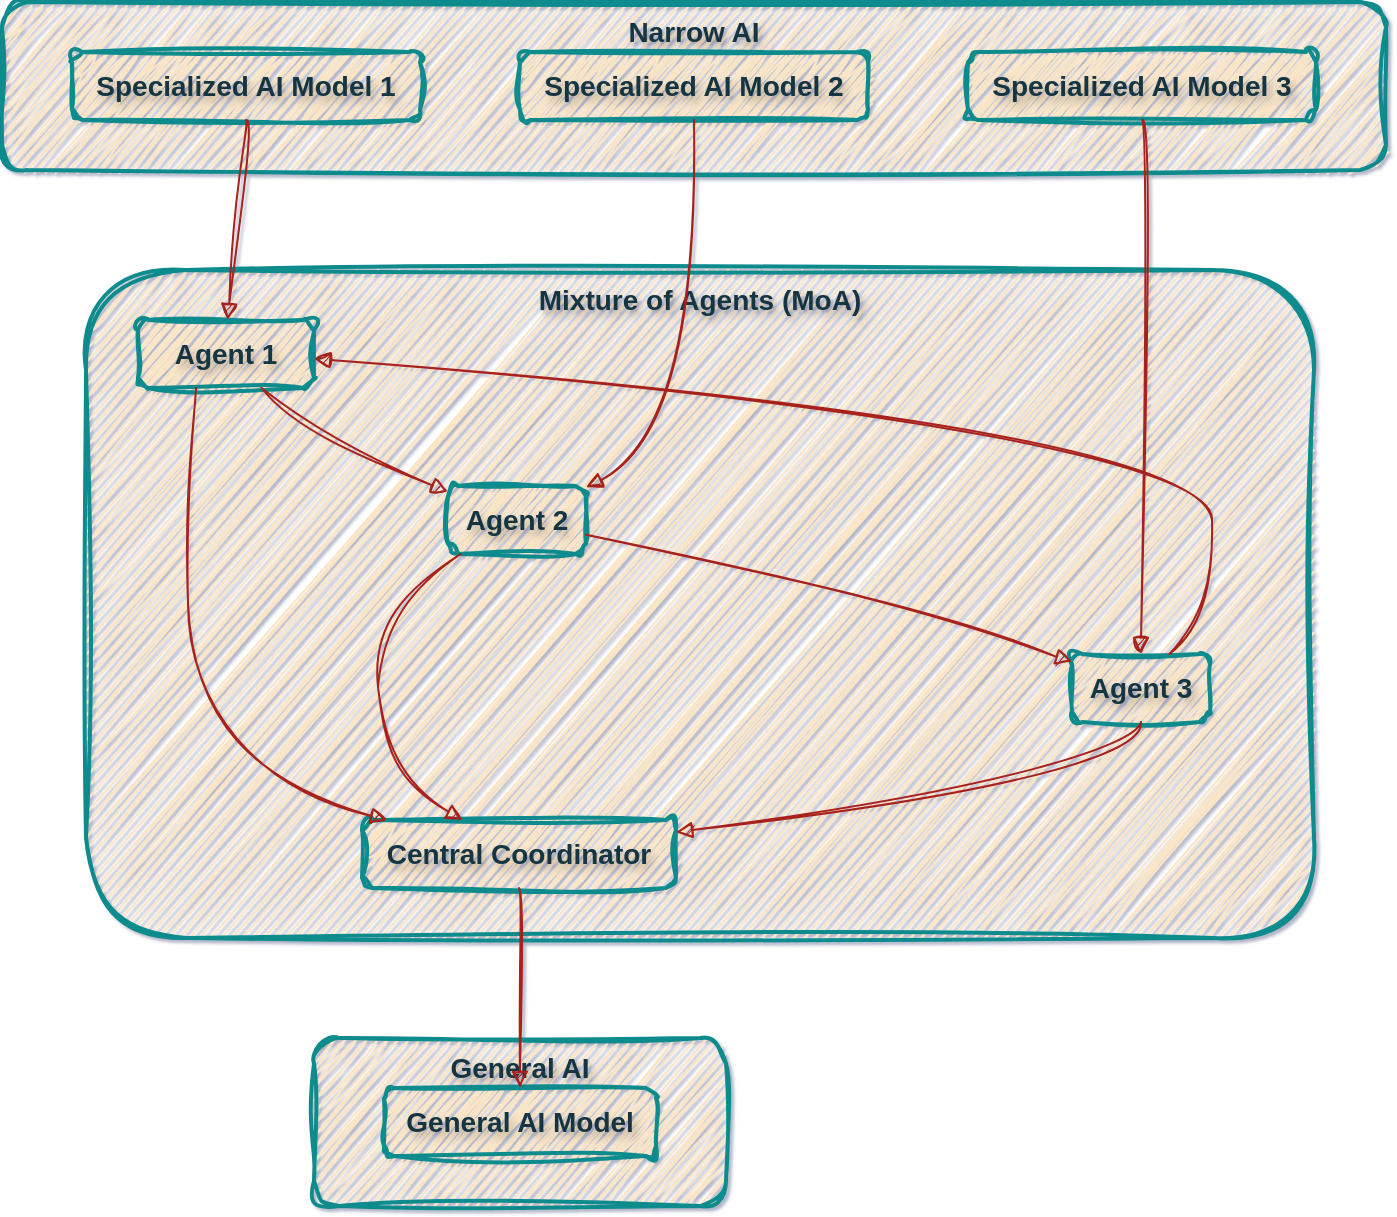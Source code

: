 <mxfile version="24.6.4" type="device">
  <diagram name="Page-1" id="UNDL7B7b4jaLsbEaEns_">
    <mxGraphModel dx="954" dy="674" grid="0" gridSize="10" guides="1" tooltips="1" connect="1" arrows="1" fold="1" page="1" pageScale="1" pageWidth="827" pageHeight="1169" background="#ffffff" math="0" shadow="1">
      <root>
        <mxCell id="0" />
        <mxCell id="1" parent="0" />
        <mxCell id="GfdAKJ-Z2DHhUD_VtLh5-1" value="General AI" style="whiteSpace=wrap;strokeWidth=2;verticalAlign=top;hachureGap=4;fontFamily=Helvetica;labelBackgroundColor=none;rounded=1;fontStyle=1;sketch=1;curveFitting=1;jiggle=2;fontSize=14;labelBorderColor=none;textShadow=1;fillColor=#FAE5C7;strokeColor=#0F8B8D;fontColor=#143642;" vertex="1" parent="1">
          <mxGeometry x="176" y="538" width="206" height="84" as="geometry" />
        </mxCell>
        <mxCell id="GfdAKJ-Z2DHhUD_VtLh5-2" value="General AI Model" style="whiteSpace=wrap;strokeWidth=2;hachureGap=4;fontFamily=Helvetica;labelBackgroundColor=none;rounded=1;fontStyle=1;sketch=1;curveFitting=1;jiggle=2;fontSize=14;labelBorderColor=none;textShadow=1;fillColor=#FAE5C7;strokeColor=#0F8B8D;fontColor=#143642;" vertex="1" parent="1">
          <mxGeometry x="211" y="563" width="136" height="34" as="geometry" />
        </mxCell>
        <mxCell id="GfdAKJ-Z2DHhUD_VtLh5-3" value="Mixture of Agents (MoA)" style="whiteSpace=wrap;strokeWidth=2;verticalAlign=top;hachureGap=4;fontFamily=Helvetica;fontStyle=1;labelBackgroundColor=none;rounded=1;sketch=1;curveFitting=1;jiggle=2;fontSize=14;labelBorderColor=none;textShadow=1;fillColor=#FAE5C7;strokeColor=#0F8B8D;fontColor=#143642;" vertex="1" parent="1">
          <mxGeometry x="62" y="154" width="614" height="334" as="geometry" />
        </mxCell>
        <mxCell id="GfdAKJ-Z2DHhUD_VtLh5-4" value="Agent 1" style="whiteSpace=wrap;strokeWidth=2;hachureGap=4;fontFamily=Helvetica;labelBackgroundColor=none;rounded=1;fontStyle=1;sketch=1;curveFitting=1;jiggle=2;fontSize=14;labelBorderColor=none;textShadow=1;fillColor=#FAE5C7;strokeColor=#0F8B8D;fontColor=#143642;" vertex="1" parent="1">
          <mxGeometry x="88" y="179" width="88" height="34" as="geometry" />
        </mxCell>
        <mxCell id="GfdAKJ-Z2DHhUD_VtLh5-5" value="Agent 2" style="whiteSpace=wrap;strokeWidth=2;hachureGap=4;fontFamily=Helvetica;labelBackgroundColor=none;rounded=1;fontStyle=1;sketch=1;curveFitting=1;jiggle=2;fontSize=14;labelBorderColor=none;textShadow=1;fillColor=#FAE5C7;strokeColor=#0F8B8D;fontColor=#143642;" vertex="1" parent="1">
          <mxGeometry x="243" y="262" width="69" height="34" as="geometry" />
        </mxCell>
        <mxCell id="GfdAKJ-Z2DHhUD_VtLh5-6" value="Agent 3" style="whiteSpace=wrap;strokeWidth=2;hachureGap=4;fontFamily=Helvetica;labelBackgroundColor=none;rounded=1;fontStyle=1;sketch=1;curveFitting=1;jiggle=2;fontSize=14;labelBorderColor=none;textShadow=1;fillColor=#FAE5C7;strokeColor=#0F8B8D;fontColor=#143642;" vertex="1" parent="1">
          <mxGeometry x="555" y="346" width="69" height="34" as="geometry" />
        </mxCell>
        <mxCell id="GfdAKJ-Z2DHhUD_VtLh5-7" value="Central Coordinator" style="whiteSpace=wrap;strokeWidth=2;hachureGap=4;fontFamily=Helvetica;labelBackgroundColor=none;rounded=1;fontStyle=1;sketch=1;curveFitting=1;jiggle=2;fontSize=14;labelBorderColor=none;textShadow=1;fillColor=#FAE5C7;strokeColor=#0F8B8D;fontColor=#143642;" vertex="1" parent="1">
          <mxGeometry x="200" y="429" width="157" height="34" as="geometry" />
        </mxCell>
        <mxCell id="GfdAKJ-Z2DHhUD_VtLh5-8" value="Narrow AI" style="whiteSpace=wrap;strokeWidth=2;verticalAlign=top;hachureGap=4;fontFamily=Helvetica;labelBackgroundColor=none;rounded=1;fontStyle=1;sketch=1;curveFitting=1;jiggle=2;fontSize=14;labelBorderColor=none;textShadow=1;fillColor=#FAE5C7;strokeColor=#0F8B8D;fontColor=#143642;" vertex="1" parent="1">
          <mxGeometry x="20" y="20" width="692" height="84" as="geometry" />
        </mxCell>
        <mxCell id="GfdAKJ-Z2DHhUD_VtLh5-9" value="Specialized AI Model 1" style="whiteSpace=wrap;strokeWidth=2;hachureGap=4;fontFamily=Helvetica;labelBackgroundColor=none;rounded=1;fontStyle=1;sketch=1;curveFitting=1;jiggle=2;fontSize=14;labelBorderColor=none;textShadow=1;fillColor=#FAE5C7;strokeColor=#0F8B8D;fontColor=#143642;" vertex="1" parent="1">
          <mxGeometry x="55" y="45" width="174" height="34" as="geometry" />
        </mxCell>
        <mxCell id="GfdAKJ-Z2DHhUD_VtLh5-10" value="Specialized AI Model 2" style="whiteSpace=wrap;strokeWidth=2;hachureGap=4;fontFamily=Helvetica;labelBackgroundColor=none;rounded=1;fontStyle=1;sketch=1;curveFitting=1;jiggle=2;fontSize=14;labelBorderColor=none;textShadow=1;fillColor=#FAE5C7;strokeColor=#0F8B8D;fontColor=#143642;" vertex="1" parent="1">
          <mxGeometry x="279" y="45" width="174" height="34" as="geometry" />
        </mxCell>
        <mxCell id="GfdAKJ-Z2DHhUD_VtLh5-11" value="Specialized AI Model 3" style="whiteSpace=wrap;strokeWidth=2;hachureGap=4;fontFamily=Helvetica;labelBackgroundColor=none;rounded=1;fontStyle=1;sketch=1;curveFitting=1;jiggle=2;fontSize=14;labelBorderColor=none;textShadow=1;fillColor=#FAE5C7;strokeColor=#0F8B8D;fontColor=#143642;" vertex="1" parent="1">
          <mxGeometry x="503" y="45" width="174" height="34" as="geometry" />
        </mxCell>
        <mxCell id="GfdAKJ-Z2DHhUD_VtLh5-12" value="" style="curved=1;startArrow=none;endArrow=block;exitX=0.69;exitY=0.97;entryX=0.01;entryY=0.09;rounded=1;hachureGap=4;fontFamily=Helvetica;labelBackgroundColor=none;fontColor=default;fontStyle=1;sketch=1;curveFitting=1;jiggle=2;fontSize=14;labelBorderColor=none;textShadow=1;strokeColor=#A8201A;" edge="1" parent="1" source="GfdAKJ-Z2DHhUD_VtLh5-4" target="GfdAKJ-Z2DHhUD_VtLh5-5">
          <mxGeometry relative="1" as="geometry">
            <Array as="points">
              <mxPoint x="173" y="237" />
            </Array>
          </mxGeometry>
        </mxCell>
        <mxCell id="GfdAKJ-Z2DHhUD_VtLh5-13" value="" style="curved=1;startArrow=none;endArrow=block;exitX=1.01;exitY=0.72;rounded=1;hachureGap=4;fontFamily=Helvetica;labelBackgroundColor=none;fontColor=default;fontStyle=1;sketch=1;curveFitting=1;jiggle=2;fontSize=14;labelBorderColor=none;textShadow=1;strokeColor=#A8201A;" edge="1" parent="1" source="GfdAKJ-Z2DHhUD_VtLh5-5">
          <mxGeometry relative="1" as="geometry">
            <Array as="points">
              <mxPoint x="468" y="321" />
            </Array>
            <mxPoint x="555" y="350" as="targetPoint" />
          </mxGeometry>
        </mxCell>
        <mxCell id="GfdAKJ-Z2DHhUD_VtLh5-14" value="" style="curved=1;startArrow=none;endArrow=block;exitX=0.71;exitY=-0.01;entryX=1.01;entryY=0.57;rounded=1;hachureGap=4;fontFamily=Helvetica;labelBackgroundColor=none;fontColor=default;fontStyle=1;sketch=1;curveFitting=1;jiggle=2;fontSize=14;labelBorderColor=none;textShadow=1;strokeColor=#A8201A;" edge="1" parent="1" source="GfdAKJ-Z2DHhUD_VtLh5-6" target="GfdAKJ-Z2DHhUD_VtLh5-4">
          <mxGeometry relative="1" as="geometry">
            <Array as="points">
              <mxPoint x="625" y="321" />
              <mxPoint x="625" y="237" />
            </Array>
          </mxGeometry>
        </mxCell>
        <mxCell id="GfdAKJ-Z2DHhUD_VtLh5-15" value="" style="curved=1;startArrow=none;endArrow=block;exitX=0.34;exitY=0.97;entryX=0.08;entryY=0;rounded=1;hachureGap=4;fontFamily=Helvetica;labelBackgroundColor=none;fontColor=default;fontStyle=1;sketch=1;curveFitting=1;jiggle=2;fontSize=14;labelBorderColor=none;textShadow=1;strokeColor=#A8201A;" edge="1" parent="1" source="GfdAKJ-Z2DHhUD_VtLh5-4" target="GfdAKJ-Z2DHhUD_VtLh5-7">
          <mxGeometry relative="1" as="geometry">
            <Array as="points">
              <mxPoint x="113" y="237" />
              <mxPoint x="113" y="404" />
            </Array>
          </mxGeometry>
        </mxCell>
        <mxCell id="GfdAKJ-Z2DHhUD_VtLh5-16" value="" style="curved=1;startArrow=none;endArrow=block;exitX=0.1;exitY=0.99;entryX=0.32;entryY=0;rounded=1;hachureGap=4;fontFamily=Helvetica;labelBackgroundColor=none;fontColor=default;fontStyle=1;sketch=1;curveFitting=1;jiggle=2;fontSize=14;labelBorderColor=none;textShadow=1;strokeColor=#A8201A;" edge="1" parent="1" source="GfdAKJ-Z2DHhUD_VtLh5-5" target="GfdAKJ-Z2DHhUD_VtLh5-7">
          <mxGeometry relative="1" as="geometry">
            <Array as="points">
              <mxPoint x="208" y="321" />
              <mxPoint x="208" y="404" />
            </Array>
          </mxGeometry>
        </mxCell>
        <mxCell id="GfdAKJ-Z2DHhUD_VtLh5-17" value="" style="curved=1;startArrow=none;endArrow=block;exitX=0.5;exitY=0.97;entryX=1;entryY=0.18;rounded=1;hachureGap=4;fontFamily=Helvetica;labelBackgroundColor=none;fontColor=default;fontStyle=1;sketch=1;curveFitting=1;jiggle=2;fontSize=14;labelBorderColor=none;textShadow=1;strokeColor=#A8201A;" edge="1" parent="1" source="GfdAKJ-Z2DHhUD_VtLh5-6" target="GfdAKJ-Z2DHhUD_VtLh5-7">
          <mxGeometry relative="1" as="geometry">
            <Array as="points">
              <mxPoint x="590" y="404" />
            </Array>
          </mxGeometry>
        </mxCell>
        <mxCell id="GfdAKJ-Z2DHhUD_VtLh5-18" value="" style="curved=1;startArrow=none;endArrow=block;exitX=0.5;exitY=0.99;entryX=0.51;entryY=-0.01;rounded=1;hachureGap=4;fontFamily=Helvetica;labelBackgroundColor=none;fontColor=default;fontStyle=1;sketch=1;curveFitting=1;jiggle=2;fontSize=14;labelBorderColor=none;textShadow=1;strokeColor=#A8201A;" edge="1" parent="1" source="GfdAKJ-Z2DHhUD_VtLh5-9" target="GfdAKJ-Z2DHhUD_VtLh5-4">
          <mxGeometry relative="1" as="geometry">
            <Array as="points" />
          </mxGeometry>
        </mxCell>
        <mxCell id="GfdAKJ-Z2DHhUD_VtLh5-19" value="" style="curved=1;startArrow=none;endArrow=block;exitX=0.5;exitY=0.99;entryX=1.01;entryY=0.01;rounded=1;hachureGap=4;fontFamily=Helvetica;labelBackgroundColor=none;fontColor=default;fontStyle=1;sketch=1;curveFitting=1;jiggle=2;fontSize=14;labelBorderColor=none;textShadow=1;strokeColor=#A8201A;" edge="1" parent="1" source="GfdAKJ-Z2DHhUD_VtLh5-10" target="GfdAKJ-Z2DHhUD_VtLh5-5">
          <mxGeometry relative="1" as="geometry">
            <Array as="points">
              <mxPoint x="366" y="237" />
            </Array>
          </mxGeometry>
        </mxCell>
        <mxCell id="GfdAKJ-Z2DHhUD_VtLh5-20" value="" style="curved=1;startArrow=none;endArrow=block;exitX=0.5;exitY=0.99;entryX=0.5;entryY=-0.01;rounded=1;hachureGap=4;fontFamily=Helvetica;labelBackgroundColor=none;fontColor=default;fontStyle=1;sketch=1;curveFitting=1;jiggle=2;fontSize=14;labelBorderColor=none;textShadow=1;strokeColor=#A8201A;" edge="1" parent="1" source="GfdAKJ-Z2DHhUD_VtLh5-11" target="GfdAKJ-Z2DHhUD_VtLh5-6">
          <mxGeometry relative="1" as="geometry">
            <Array as="points" />
          </mxGeometry>
        </mxCell>
        <mxCell id="GfdAKJ-Z2DHhUD_VtLh5-21" value="" style="curved=1;startArrow=none;endArrow=block;exitX=0.5;exitY=0.99;entryX=0.5;entryY=-0.01;rounded=1;hachureGap=4;fontFamily=Helvetica;labelBackgroundColor=none;fontColor=default;fontStyle=1;sketch=1;curveFitting=1;jiggle=2;fontSize=14;labelBorderColor=none;textShadow=1;strokeColor=#A8201A;" edge="1" parent="1" source="GfdAKJ-Z2DHhUD_VtLh5-7" target="GfdAKJ-Z2DHhUD_VtLh5-2">
          <mxGeometry relative="1" as="geometry">
            <Array as="points" />
          </mxGeometry>
        </mxCell>
      </root>
    </mxGraphModel>
  </diagram>
</mxfile>
